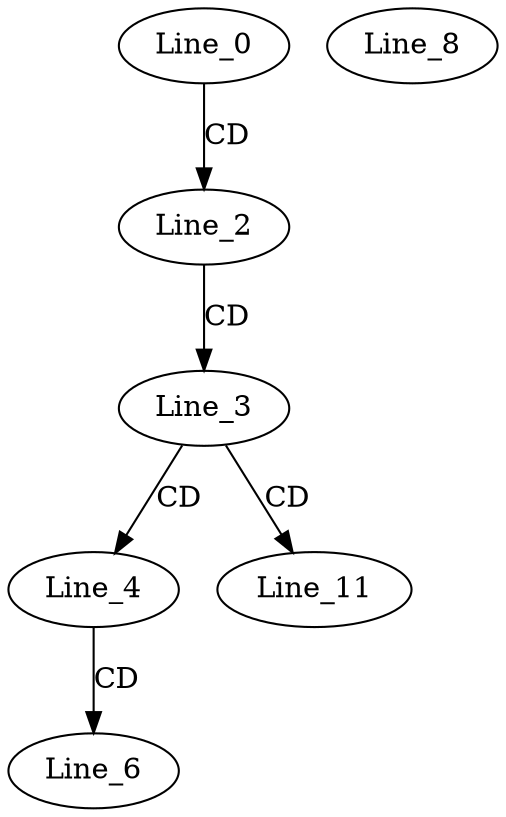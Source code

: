 digraph G {
  Line_0;
  Line_2;
  Line_3;
  Line_4;
  Line_6;
  Line_8;
  Line_11;
  Line_11;
  Line_0 -> Line_2 [ label="CD" ];
  Line_2 -> Line_3 [ label="CD" ];
  Line_3 -> Line_4 [ label="CD" ];
  Line_4 -> Line_6 [ label="CD" ];
  Line_3 -> Line_11 [ label="CD" ];
}
